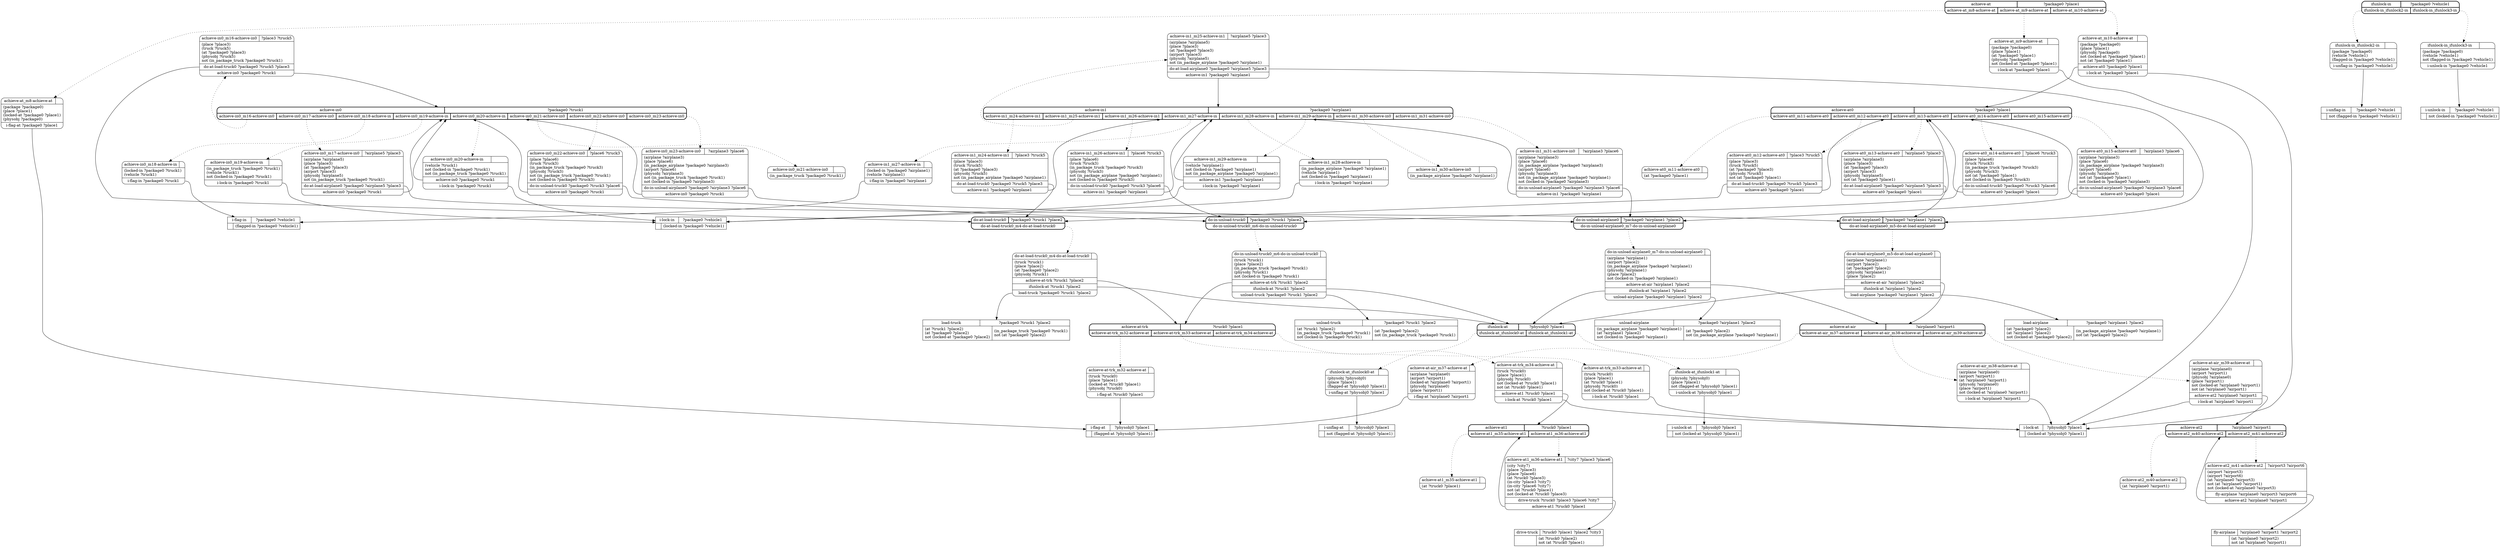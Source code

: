 // Generated by Hype
digraph "logistics" {
  nodesep=1
  ranksep=1
  // Operators
  node [shape=record]
  "load-truck" [
    label="{{load-truck|?package0 ?truck1 ?place2}|{(at ?truck1 ?place2)\l(at ?package0 ?place2)\lnot (locked-at ?package0 ?place2)\l|(in_package_truck ?package0 ?truck1)\lnot (at ?package0 ?place2)\l}}"
  ]
  "load-airplane" [
    label="{{load-airplane|?package0 ?airplane1 ?place2}|{(at ?package0 ?place2)\l(at ?airplane1 ?place2)\lnot (locked-at ?package0 ?place2)\l|(in_package_airplane ?package0 ?airplane1)\lnot (at ?package0 ?place2)\l}}"
  ]
  "unload-truck" [
    label="{{unload-truck|?package0 ?truck1 ?place2}|{(at ?truck1 ?place2)\l(in_package_truck ?package0 ?truck1)\lnot (locked-in ?package0 ?truck1)\l|(at ?package0 ?place2)\lnot (in_package_truck ?package0 ?truck1)\l}}"
  ]
  "unload-airplane" [
    label="{{unload-airplane|?package0 ?airplane1 ?place2}|{(in_package_airplane ?package0 ?airplane1)\l(at ?airplane1 ?place2)\lnot (locked-in ?package0 ?airplane1)\l|(at ?package0 ?place2)\lnot (in_package_airplane ?package0 ?airplane1)\l}}"
  ]
  "drive-truck" [
    label="{{drive-truck|?truck0 ?place1 ?place2 ?city3}|{|(at ?truck0 ?place2)\lnot (at ?truck0 ?place1)\l}}"
  ]
  "fly-airplane" [
    label="{{fly-airplane|?airplane0 ?airport1 ?airport2}|{|(at ?airplane0 ?airport2)\lnot (at ?airplane0 ?airport1)\l}}"
  ]
  "i-lock-at" [
    label="{{i-lock-at|?physobj0 ?place1}|{|(locked-at ?physobj0 ?place1)\l}}"
  ]
  "i-unlock-at" [
    label="{{i-unlock-at|?physobj0 ?place1}|{|not (locked-at ?physobj0 ?place1)\l}}"
  ]
  "i-flag-at" [
    label="{{i-flag-at|?physobj0 ?place1}|{|(flagged-at ?physobj0 ?place1)\l}}"
  ]
  "i-unflag-at" [
    label="{{i-unflag-at|?physobj0 ?place1}|{|not (flagged-at ?physobj0 ?place1)\l}}"
  ]
  "i-lock-in" [
    label="{{i-lock-in|?package0 ?vehicle1}|{|(locked-in ?package0 ?vehicle1)\l}}"
  ]
  "i-unlock-in" [
    label="{{i-unlock-in|?package0 ?vehicle1}|{|not (locked-in ?package0 ?vehicle1)\l}}"
  ]
  "i-flag-in" [
    label="{{i-flag-in|?package0 ?vehicle1}|{|(flagged-in ?package0 ?vehicle1)\l}}"
  ]
  "i-unflag-in" [
    label="{{i-unflag-in|?package0 ?vehicle1}|{|not (flagged-in ?package0 ?vehicle1)\l}}"
  ]
  // Methods
  node [shape=Mrecord]
  "ifunlock-at" [
    style=bold
    label="{{ifunlock-at|?physobj0 ?place1}|{<n0>ifunlock-at_ifunlock0-at|<n1>ifunlock-at_ifunlock1-at}}"
  ]
  "label_ifunlock-at_ifunlock0-at" [
    label="{{ifunlock-at_ifunlock0-at|}|(physobj ?physobj0)\l(place ?place1)\l(flagged-at ?physobj0 ?place1)\l|<n0>i-unflag-at ?physobj0 ?place1}"
  ]
  "ifunlock-at":n0 -> "label_ifunlock-at_ifunlock0-at" [style=dotted]
  "label_ifunlock-at_ifunlock0-at":n0 -> "i-unflag-at"
  "label_ifunlock-at_ifunlock1-at" [
    label="{{ifunlock-at_ifunlock1-at|}|(physobj ?physobj0)\l(place ?place1)\lnot (flagged-at ?physobj0 ?place1)\l|<n0>i-unlock-at ?physobj0 ?place1}"
  ]
  "ifunlock-at":n1 -> "label_ifunlock-at_ifunlock1-at" [style=dotted]
  "label_ifunlock-at_ifunlock1-at":n0 -> "i-unlock-at"
  "ifunlock-in" [
    style=bold
    label="{{ifunlock-in|?package0 ?vehicle1}|{<n0>ifunlock-in_ifunlock2-in|<n1>ifunlock-in_ifunlock3-in}}"
  ]
  "label_ifunlock-in_ifunlock2-in" [
    label="{{ifunlock-in_ifunlock2-in|}|(package ?package0)\l(vehicle ?vehicle1)\l(flagged-in ?package0 ?vehicle1)\l|<n0>i-unflag-in ?package0 ?vehicle1}"
  ]
  "ifunlock-in":n0 -> "label_ifunlock-in_ifunlock2-in" [style=dotted]
  "label_ifunlock-in_ifunlock2-in":n0 -> "i-unflag-in"
  "label_ifunlock-in_ifunlock3-in" [
    label="{{ifunlock-in_ifunlock3-in|}|(package ?package0)\l(vehicle ?vehicle1)\lnot (flagged-in ?package0 ?vehicle1)\l|<n0>i-unlock-in ?package0 ?vehicle1}"
  ]
  "ifunlock-in":n1 -> "label_ifunlock-in_ifunlock3-in" [style=dotted]
  "label_ifunlock-in_ifunlock3-in":n0 -> "i-unlock-in"
  "do-at-load-truck0" [
    style=bold
    label="{{do-at-load-truck0|?package0 ?truck1 ?place2}|{<n0>do-at-load-truck0_m4-do-at-load-truck0}}"
  ]
  "label_do-at-load-truck0_m4-do-at-load-truck0" [
    label="{{do-at-load-truck0_m4-do-at-load-truck0|}|(truck ?truck1)\l(place ?place2)\l(at ?package0 ?place2)\l(physobj ?truck1)\l|<n0>achieve-at-trk ?truck1 ?place2|<n1>ifunlock-at ?truck1 ?place2|<n2>load-truck ?package0 ?truck1 ?place2}"
  ]
  "do-at-load-truck0":n0 -> "label_do-at-load-truck0_m4-do-at-load-truck0" [style=dotted]
  "label_do-at-load-truck0_m4-do-at-load-truck0":n0 -> "achieve-at-trk"
  "label_do-at-load-truck0_m4-do-at-load-truck0":n1 -> "ifunlock-at"
  "label_do-at-load-truck0_m4-do-at-load-truck0":n2 -> "load-truck"
  "do-at-load-airplane0" [
    style=bold
    label="{{do-at-load-airplane0|?package0 ?airplane1 ?place2}|{<n0>do-at-load-airplane0_m5-do-at-load-airplane0}}"
  ]
  "label_do-at-load-airplane0_m5-do-at-load-airplane0" [
    label="{{do-at-load-airplane0_m5-do-at-load-airplane0|}|(airplane ?airplane1)\l(airport ?place2)\l(at ?package0 ?place2)\l(physobj ?airplane1)\l(place ?place2)\l|<n0>achieve-at-air ?airplane1 ?place2|<n1>ifunlock-at ?airplane1 ?place2|<n2>load-airplane ?package0 ?airplane1 ?place2}"
  ]
  "do-at-load-airplane0":n0 -> "label_do-at-load-airplane0_m5-do-at-load-airplane0" [style=dotted]
  "label_do-at-load-airplane0_m5-do-at-load-airplane0":n0 -> "achieve-at-air"
  "label_do-at-load-airplane0_m5-do-at-load-airplane0":n1 -> "ifunlock-at"
  "label_do-at-load-airplane0_m5-do-at-load-airplane0":n2 -> "load-airplane"
  "do-in-unload-truck0" [
    style=bold
    label="{{do-in-unload-truck0|?package0 ?truck1 ?place2}|{<n0>do-in-unload-truck0_m6-do-in-unload-truck0}}"
  ]
  "label_do-in-unload-truck0_m6-do-in-unload-truck0" [
    label="{{do-in-unload-truck0_m6-do-in-unload-truck0|}|(truck ?truck1)\l(place ?place2)\l(in_package_truck ?package0 ?truck1)\l(physobj ?truck1)\lnot (locked-in ?package0 ?truck1)\l|<n0>achieve-at-trk ?truck1 ?place2|<n1>ifunlock-at ?truck1 ?place2|<n2>unload-truck ?package0 ?truck1 ?place2}"
  ]
  "do-in-unload-truck0":n0 -> "label_do-in-unload-truck0_m6-do-in-unload-truck0" [style=dotted]
  "label_do-in-unload-truck0_m6-do-in-unload-truck0":n0 -> "achieve-at-trk"
  "label_do-in-unload-truck0_m6-do-in-unload-truck0":n1 -> "ifunlock-at"
  "label_do-in-unload-truck0_m6-do-in-unload-truck0":n2 -> "unload-truck"
  "do-in-unload-airplane0" [
    style=bold
    label="{{do-in-unload-airplane0|?package0 ?airplane1 ?place2}|{<n0>do-in-unload-airplane0_m7-do-in-unload-airplane0}}"
  ]
  "label_do-in-unload-airplane0_m7-do-in-unload-airplane0" [
    label="{{do-in-unload-airplane0_m7-do-in-unload-airplane0|}|(airplane ?airplane1)\l(airport ?place2)\l(in_package_airplane ?package0 ?airplane1)\l(physobj ?airplane1)\l(place ?place2)\lnot (locked-in ?package0 ?airplane1)\l|<n0>achieve-at-air ?airplane1 ?place2|<n1>ifunlock-at ?airplane1 ?place2|<n2>unload-airplane ?package0 ?airplane1 ?place2}"
  ]
  "do-in-unload-airplane0":n0 -> "label_do-in-unload-airplane0_m7-do-in-unload-airplane0" [style=dotted]
  "label_do-in-unload-airplane0_m7-do-in-unload-airplane0":n0 -> "achieve-at-air"
  "label_do-in-unload-airplane0_m7-do-in-unload-airplane0":n1 -> "ifunlock-at"
  "label_do-in-unload-airplane0_m7-do-in-unload-airplane0":n2 -> "unload-airplane"
  "achieve-at" [
    style=bold
    label="{{achieve-at|?package0 ?place1}|{<n0>achieve-at_m8-achieve-at|<n1>achieve-at_m9-achieve-at|<n2>achieve-at_m10-achieve-at}}"
  ]
  "label_achieve-at_m8-achieve-at" [
    label="{{achieve-at_m8-achieve-at|}|(package ?package0)\l(place ?place1)\l(locked-at ?package0 ?place1)\l(physobj ?package0)\l|<n0>i-flag-at ?package0 ?place1}"
  ]
  "achieve-at":n0 -> "label_achieve-at_m8-achieve-at" [style=dotted]
  "label_achieve-at_m8-achieve-at":n0 -> "i-flag-at"
  "label_achieve-at_m9-achieve-at" [
    label="{{achieve-at_m9-achieve-at|}|(package ?package0)\l(place ?place1)\l(at ?package0 ?place1)\l(physobj ?package0)\lnot (locked-at ?package0 ?place1)\l|<n0>i-lock-at ?package0 ?place1}"
  ]
  "achieve-at":n1 -> "label_achieve-at_m9-achieve-at" [style=dotted]
  "label_achieve-at_m9-achieve-at":n0 -> "i-lock-at"
  "label_achieve-at_m10-achieve-at" [
    label="{{achieve-at_m10-achieve-at|}|(package ?package0)\l(place ?place1)\l(physobj ?package0)\lnot (locked-at ?package0 ?place1)\lnot (at ?package0 ?place1)\l|<n0>achieve-at0 ?package0 ?place1|<n1>i-lock-at ?package0 ?place1}"
  ]
  "achieve-at":n2 -> "label_achieve-at_m10-achieve-at" [style=dotted]
  "label_achieve-at_m10-achieve-at":n0 -> "achieve-at0"
  "label_achieve-at_m10-achieve-at":n1 -> "i-lock-at"
  "achieve-at0" [
    style=bold
    label="{{achieve-at0|?package0 ?place1}|{<n0>achieve-at0_m11-achieve-at0|<n1>achieve-at0_m12-achieve-at0|<n2>achieve-at0_m13-achieve-at0|<n3>achieve-at0_m14-achieve-at0|<n4>achieve-at0_m15-achieve-at0}}"
  ]
  "label_achieve-at0_m11-achieve-at0" [
    label="{{achieve-at0_m11-achieve-at0|}|(at ?package0 ?place1)\l}"
  ]
  "achieve-at0":n0 -> "label_achieve-at0_m11-achieve-at0" [style=dotted]
  "label_achieve-at0_m12-achieve-at0" [
    label="{{achieve-at0_m12-achieve-at0|?place3 ?truck5}|(place ?place3)\l(truck ?truck5)\l(at ?package0 ?place3)\l(physobj ?truck5)\lnot (at ?package0 ?place1)\l|<n0>do-at-load-truck0 ?package0 ?truck5 ?place3|<n1>achieve-at0 ?package0 ?place1}"
  ]
  "achieve-at0":n1 -> "label_achieve-at0_m12-achieve-at0" [style=dotted]
  "label_achieve-at0_m12-achieve-at0":n0 -> "do-at-load-truck0"
  "label_achieve-at0_m12-achieve-at0":n1 -> "achieve-at0"
  "label_achieve-at0_m13-achieve-at0" [
    label="{{achieve-at0_m13-achieve-at0|?airplane5 ?place3}|(airplane ?airplane5)\l(place ?place3)\l(at ?package0 ?place3)\l(airport ?place3)\l(physobj ?airplane5)\lnot (at ?package0 ?place1)\l|<n0>do-at-load-airplane0 ?package0 ?airplane5 ?place3|<n1>achieve-at0 ?package0 ?place1}"
  ]
  "achieve-at0":n2 -> "label_achieve-at0_m13-achieve-at0" [style=dotted]
  "label_achieve-at0_m13-achieve-at0":n0 -> "do-at-load-airplane0"
  "label_achieve-at0_m13-achieve-at0":n1 -> "achieve-at0"
  "label_achieve-at0_m14-achieve-at0" [
    label="{{achieve-at0_m14-achieve-at0|?place6 ?truck3}|(place ?place6)\l(truck ?truck3)\l(in_package_truck ?package0 ?truck3)\l(physobj ?truck3)\lnot (at ?package0 ?place1)\lnot (locked-in ?package0 ?truck3)\l|<n0>do-in-unload-truck0 ?package0 ?truck3 ?place6|<n1>achieve-at0 ?package0 ?place1}"
  ]
  "achieve-at0":n3 -> "label_achieve-at0_m14-achieve-at0" [style=dotted]
  "label_achieve-at0_m14-achieve-at0":n0 -> "do-in-unload-truck0"
  "label_achieve-at0_m14-achieve-at0":n1 -> "achieve-at0"
  "label_achieve-at0_m15-achieve-at0" [
    label="{{achieve-at0_m15-achieve-at0|?airplane3 ?place6}|(airplane ?airplane3)\l(place ?place6)\l(in_package_airplane ?package0 ?airplane3)\l(airport ?place6)\l(physobj ?airplane3)\lnot (at ?package0 ?place1)\lnot (locked-in ?package0 ?airplane3)\l|<n0>do-in-unload-airplane0 ?package0 ?airplane3 ?place6|<n1>achieve-at0 ?package0 ?place1}"
  ]
  "achieve-at0":n4 -> "label_achieve-at0_m15-achieve-at0" [style=dotted]
  "label_achieve-at0_m15-achieve-at0":n0 -> "do-in-unload-airplane0"
  "label_achieve-at0_m15-achieve-at0":n1 -> "achieve-at0"
  "achieve-in0" [
    style=bold
    label="{{achieve-in0|?package0 ?truck1}|{<n0>achieve-in0_m16-achieve-in0|<n1>achieve-in0_m17-achieve-in0|<n2>achieve-in0_m18-achieve-in|<n3>achieve-in0_m19-achieve-in|<n4>achieve-in0_m20-achieve-in|<n5>achieve-in0_m21-achieve-in0|<n6>achieve-in0_m22-achieve-in0|<n7>achieve-in0_m23-achieve-in0}}"
  ]
  "label_achieve-in0_m16-achieve-in0" [
    label="{{achieve-in0_m16-achieve-in0|?place3 ?truck5}|(place ?place3)\l(truck ?truck5)\l(at ?package0 ?place3)\l(physobj ?truck5)\lnot (in_package_truck ?package0 ?truck1)\l|<n0>do-at-load-truck0 ?package0 ?truck5 ?place3|<n1>achieve-in0 ?package0 ?truck1}"
  ]
  "achieve-in0":n0 -> "label_achieve-in0_m16-achieve-in0" [style=dotted]
  "label_achieve-in0_m16-achieve-in0":n0 -> "do-at-load-truck0"
  "label_achieve-in0_m16-achieve-in0":n1 -> "achieve-in0"
  "label_achieve-in0_m17-achieve-in0" [
    label="{{achieve-in0_m17-achieve-in0|?airplane5 ?place3}|(airplane ?airplane5)\l(place ?place3)\l(at ?package0 ?place3)\l(airport ?place3)\l(physobj ?airplane5)\lnot (in_package_truck ?package0 ?truck1)\l|<n0>do-at-load-airplane0 ?package0 ?airplane5 ?place3|<n1>achieve-in0 ?package0 ?truck1}"
  ]
  "achieve-in0":n1 -> "label_achieve-in0_m17-achieve-in0" [style=dotted]
  "label_achieve-in0_m17-achieve-in0":n0 -> "do-at-load-airplane0"
  "label_achieve-in0_m17-achieve-in0":n1 -> "achieve-in0"
  "label_achieve-in0_m18-achieve-in" [
    label="{{achieve-in0_m18-achieve-in|}|(locked-in ?package0 ?truck1)\l(vehicle ?truck1)\l|<n0>i-flag-in ?package0 ?truck1}"
  ]
  "achieve-in0":n2 -> "label_achieve-in0_m18-achieve-in" [style=dotted]
  "label_achieve-in0_m18-achieve-in":n0 -> "i-flag-in"
  "label_achieve-in0_m19-achieve-in" [
    label="{{achieve-in0_m19-achieve-in|}|(in_package_truck ?package0 ?truck1)\l(vehicle ?truck1)\lnot (locked-in ?package0 ?truck1)\l|<n0>i-lock-in ?package0 ?truck1}"
  ]
  "achieve-in0":n3 -> "label_achieve-in0_m19-achieve-in" [style=dotted]
  "label_achieve-in0_m19-achieve-in":n0 -> "i-lock-in"
  "label_achieve-in0_m20-achieve-in" [
    label="{{achieve-in0_m20-achieve-in|}|(vehicle ?truck1)\lnot (locked-in ?package0 ?truck1)\lnot (in_package_truck ?package0 ?truck1)\l|<n0>achieve-in0 ?package0 ?truck1|<n1>i-lock-in ?package0 ?truck1}"
  ]
  "achieve-in0":n4 -> "label_achieve-in0_m20-achieve-in" [style=dotted]
  "label_achieve-in0_m20-achieve-in":n0 -> "achieve-in0"
  "label_achieve-in0_m20-achieve-in":n1 -> "i-lock-in"
  "label_achieve-in0_m21-achieve-in0" [
    label="{{achieve-in0_m21-achieve-in0|}|(in_package_truck ?package0 ?truck1)\l}"
  ]
  "achieve-in0":n5 -> "label_achieve-in0_m21-achieve-in0" [style=dotted]
  "label_achieve-in0_m22-achieve-in0" [
    label="{{achieve-in0_m22-achieve-in0|?place6 ?truck3}|(place ?place6)\l(truck ?truck3)\l(in_package_truck ?package0 ?truck3)\l(physobj ?truck3)\lnot (in_package_truck ?package0 ?truck1)\lnot (locked-in ?package0 ?truck3)\l|<n0>do-in-unload-truck0 ?package0 ?truck3 ?place6|<n1>achieve-in0 ?package0 ?truck1}"
  ]
  "achieve-in0":n6 -> "label_achieve-in0_m22-achieve-in0" [style=dotted]
  "label_achieve-in0_m22-achieve-in0":n0 -> "do-in-unload-truck0"
  "label_achieve-in0_m22-achieve-in0":n1 -> "achieve-in0"
  "label_achieve-in0_m23-achieve-in0" [
    label="{{achieve-in0_m23-achieve-in0|?airplane3 ?place6}|(airplane ?airplane3)\l(place ?place6)\l(in_package_airplane ?package0 ?airplane3)\l(airport ?place6)\l(physobj ?airplane3)\lnot (in_package_truck ?package0 ?truck1)\lnot (locked-in ?package0 ?airplane3)\l|<n0>do-in-unload-airplane0 ?package0 ?airplane3 ?place6|<n1>achieve-in0 ?package0 ?truck1}"
  ]
  "achieve-in0":n7 -> "label_achieve-in0_m23-achieve-in0" [style=dotted]
  "label_achieve-in0_m23-achieve-in0":n0 -> "do-in-unload-airplane0"
  "label_achieve-in0_m23-achieve-in0":n1 -> "achieve-in0"
  "achieve-in1" [
    style=bold
    label="{{achieve-in1|?package0 ?airplane1}|{<n0>achieve-in1_m24-achieve-in1|<n1>achieve-in1_m25-achieve-in1|<n2>achieve-in1_m26-achieve-in1|<n3>achieve-in1_m27-achieve-in|<n4>achieve-in1_m28-achieve-in|<n5>achieve-in1_m29-achieve-in|<n6>achieve-in1_m30-achieve-in0|<n7>achieve-in1_m31-achieve-in0}}"
  ]
  "label_achieve-in1_m24-achieve-in1" [
    label="{{achieve-in1_m24-achieve-in1|?place3 ?truck5}|(place ?place3)\l(truck ?truck5)\l(at ?package0 ?place3)\l(physobj ?truck5)\lnot (in_package_airplane ?package0 ?airplane1)\l|<n0>do-at-load-truck0 ?package0 ?truck5 ?place3|<n1>achieve-in1 ?package0 ?airplane1}"
  ]
  "achieve-in1":n0 -> "label_achieve-in1_m24-achieve-in1" [style=dotted]
  "label_achieve-in1_m24-achieve-in1":n0 -> "do-at-load-truck0"
  "label_achieve-in1_m24-achieve-in1":n1 -> "achieve-in1"
  "label_achieve-in1_m25-achieve-in1" [
    label="{{achieve-in1_m25-achieve-in1|?airplane5 ?place3}|(airplane ?airplane5)\l(place ?place3)\l(at ?package0 ?place3)\l(airport ?place3)\l(physobj ?airplane5)\lnot (in_package_airplane ?package0 ?airplane1)\l|<n0>do-at-load-airplane0 ?package0 ?airplane5 ?place3|<n1>achieve-in1 ?package0 ?airplane1}"
  ]
  "achieve-in1":n1 -> "label_achieve-in1_m25-achieve-in1" [style=dotted]
  "label_achieve-in1_m25-achieve-in1":n0 -> "do-at-load-airplane0"
  "label_achieve-in1_m25-achieve-in1":n1 -> "achieve-in1"
  "label_achieve-in1_m26-achieve-in1" [
    label="{{achieve-in1_m26-achieve-in1|?place6 ?truck3}|(place ?place6)\l(truck ?truck3)\l(in_package_truck ?package0 ?truck3)\l(physobj ?truck3)\lnot (in_package_airplane ?package0 ?airplane1)\lnot (locked-in ?package0 ?truck3)\l|<n0>do-in-unload-truck0 ?package0 ?truck3 ?place6|<n1>achieve-in1 ?package0 ?airplane1}"
  ]
  "achieve-in1":n2 -> "label_achieve-in1_m26-achieve-in1" [style=dotted]
  "label_achieve-in1_m26-achieve-in1":n0 -> "do-in-unload-truck0"
  "label_achieve-in1_m26-achieve-in1":n1 -> "achieve-in1"
  "label_achieve-in1_m27-achieve-in" [
    label="{{achieve-in1_m27-achieve-in|}|(locked-in ?package0 ?airplane1)\l(vehicle ?airplane1)\l|<n0>i-flag-in ?package0 ?airplane1}"
  ]
  "achieve-in1":n3 -> "label_achieve-in1_m27-achieve-in" [style=dotted]
  "label_achieve-in1_m27-achieve-in":n0 -> "i-flag-in"
  "label_achieve-in1_m28-achieve-in" [
    label="{{achieve-in1_m28-achieve-in|}|(in_package_airplane ?package0 ?airplane1)\l(vehicle ?airplane1)\lnot (locked-in ?package0 ?airplane1)\l|<n0>i-lock-in ?package0 ?airplane1}"
  ]
  "achieve-in1":n4 -> "label_achieve-in1_m28-achieve-in" [style=dotted]
  "label_achieve-in1_m28-achieve-in":n0 -> "i-lock-in"
  "label_achieve-in1_m29-achieve-in" [
    label="{{achieve-in1_m29-achieve-in|}|(vehicle ?airplane1)\lnot (locked-in ?package0 ?airplane1)\lnot (in_package_airplane ?package0 ?airplane1)\l|<n0>achieve-in1 ?package0 ?airplane1|<n1>i-lock-in ?package0 ?airplane1}"
  ]
  "achieve-in1":n5 -> "label_achieve-in1_m29-achieve-in" [style=dotted]
  "label_achieve-in1_m29-achieve-in":n0 -> "achieve-in1"
  "label_achieve-in1_m29-achieve-in":n1 -> "i-lock-in"
  "label_achieve-in1_m30-achieve-in0" [
    label="{{achieve-in1_m30-achieve-in0|}|(in_package_airplane ?package0 ?airplane1)\l}"
  ]
  "achieve-in1":n6 -> "label_achieve-in1_m30-achieve-in0" [style=dotted]
  "label_achieve-in1_m31-achieve-in0" [
    label="{{achieve-in1_m31-achieve-in0|?airplane3 ?place6}|(airplane ?airplane3)\l(place ?place6)\l(in_package_airplane ?package0 ?airplane3)\l(airport ?place6)\l(physobj ?airplane3)\lnot (in_package_airplane ?package0 ?airplane1)\lnot (locked-in ?package0 ?airplane3)\l|<n0>do-in-unload-airplane0 ?package0 ?airplane3 ?place6|<n1>achieve-in1 ?package0 ?airplane1}"
  ]
  "achieve-in1":n7 -> "label_achieve-in1_m31-achieve-in0" [style=dotted]
  "label_achieve-in1_m31-achieve-in0":n0 -> "do-in-unload-airplane0"
  "label_achieve-in1_m31-achieve-in0":n1 -> "achieve-in1"
  "achieve-at-trk" [
    style=bold
    label="{{achieve-at-trk|?truck0 ?place1}|{<n0>achieve-at-trk_m32-achieve-at|<n1>achieve-at-trk_m33-achieve-at|<n2>achieve-at-trk_m34-achieve-at}}"
  ]
  "label_achieve-at-trk_m32-achieve-at" [
    label="{{achieve-at-trk_m32-achieve-at|}|(truck ?truck0)\l(place ?place1)\l(locked-at ?truck0 ?place1)\l(physobj ?truck0)\l|<n0>i-flag-at ?truck0 ?place1}"
  ]
  "achieve-at-trk":n0 -> "label_achieve-at-trk_m32-achieve-at" [style=dotted]
  "label_achieve-at-trk_m32-achieve-at":n0 -> "i-flag-at"
  "label_achieve-at-trk_m33-achieve-at" [
    label="{{achieve-at-trk_m33-achieve-at|}|(truck ?truck0)\l(place ?place1)\l(at ?truck0 ?place1)\l(physobj ?truck0)\lnot (locked-at ?truck0 ?place1)\l|<n0>i-lock-at ?truck0 ?place1}"
  ]
  "achieve-at-trk":n1 -> "label_achieve-at-trk_m33-achieve-at" [style=dotted]
  "label_achieve-at-trk_m33-achieve-at":n0 -> "i-lock-at"
  "label_achieve-at-trk_m34-achieve-at" [
    label="{{achieve-at-trk_m34-achieve-at|}|(truck ?truck0)\l(place ?place1)\l(physobj ?truck0)\lnot (locked-at ?truck0 ?place1)\lnot (at ?truck0 ?place1)\l|<n0>achieve-at1 ?truck0 ?place1|<n1>i-lock-at ?truck0 ?place1}"
  ]
  "achieve-at-trk":n2 -> "label_achieve-at-trk_m34-achieve-at" [style=dotted]
  "label_achieve-at-trk_m34-achieve-at":n0 -> "achieve-at1"
  "label_achieve-at-trk_m34-achieve-at":n1 -> "i-lock-at"
  "achieve-at1" [
    style=bold
    label="{{achieve-at1|?truck0 ?place1}|{<n0>achieve-at1_m35-achieve-at1|<n1>achieve-at1_m36-achieve-at1}}"
  ]
  "label_achieve-at1_m35-achieve-at1" [
    label="{{achieve-at1_m35-achieve-at1|}|(at ?truck0 ?place1)\l}"
  ]
  "achieve-at1":n0 -> "label_achieve-at1_m35-achieve-at1" [style=dotted]
  "label_achieve-at1_m36-achieve-at1" [
    label="{{achieve-at1_m36-achieve-at1|?city7 ?place3 ?place6}|(city ?city7)\l(place ?place3)\l(place ?place6)\l(at ?truck0 ?place3)\l(in-city ?place3 ?city7)\l(in-city ?place6 ?city7)\lnot (at ?truck0 ?place1)\lnot (locked-at ?truck0 ?place3)\l|<n0>drive-truck ?truck0 ?place3 ?place6 ?city7|<n1>achieve-at1 ?truck0 ?place1}"
  ]
  "achieve-at1":n1 -> "label_achieve-at1_m36-achieve-at1" [style=dotted]
  "label_achieve-at1_m36-achieve-at1":n0 -> "drive-truck"
  "label_achieve-at1_m36-achieve-at1":n1 -> "achieve-at1"
  "achieve-at-air" [
    style=bold
    label="{{achieve-at-air|?airplane0 ?airport1}|{<n0>achieve-at-air_m37-achieve-at|<n1>achieve-at-air_m38-achieve-at|<n2>achieve-at-air_m39-achieve-at}}"
  ]
  "label_achieve-at-air_m37-achieve-at" [
    label="{{achieve-at-air_m37-achieve-at|}|(airplane ?airplane0)\l(airport ?airport1)\l(locked-at ?airplane0 ?airport1)\l(physobj ?airplane0)\l(place ?airport1)\l|<n0>i-flag-at ?airplane0 ?airport1}"
  ]
  "achieve-at-air":n0 -> "label_achieve-at-air_m37-achieve-at" [style=dotted]
  "label_achieve-at-air_m37-achieve-at":n0 -> "i-flag-at"
  "label_achieve-at-air_m38-achieve-at" [
    label="{{achieve-at-air_m38-achieve-at|}|(airplane ?airplane0)\l(airport ?airport1)\l(at ?airplane0 ?airport1)\l(physobj ?airplane0)\l(place ?airport1)\lnot (locked-at ?airplane0 ?airport1)\l|<n0>i-lock-at ?airplane0 ?airport1}"
  ]
  "achieve-at-air":n1 -> "label_achieve-at-air_m38-achieve-at" [style=dotted]
  "label_achieve-at-air_m38-achieve-at":n0 -> "i-lock-at"
  "label_achieve-at-air_m39-achieve-at" [
    label="{{achieve-at-air_m39-achieve-at|}|(airplane ?airplane0)\l(airport ?airport1)\l(physobj ?airplane0)\l(place ?airport1)\lnot (locked-at ?airplane0 ?airport1)\lnot (at ?airplane0 ?airport1)\l|<n0>achieve-at2 ?airplane0 ?airport1|<n1>i-lock-at ?airplane0 ?airport1}"
  ]
  "achieve-at-air":n2 -> "label_achieve-at-air_m39-achieve-at" [style=dotted]
  "label_achieve-at-air_m39-achieve-at":n0 -> "achieve-at2"
  "label_achieve-at-air_m39-achieve-at":n1 -> "i-lock-at"
  "achieve-at2" [
    style=bold
    label="{{achieve-at2|?airplane0 ?airport1}|{<n0>achieve-at2_m40-achieve-at2|<n1>achieve-at2_m41-achieve-at2}}"
  ]
  "label_achieve-at2_m40-achieve-at2" [
    label="{{achieve-at2_m40-achieve-at2|}|(at ?airplane0 ?airport1)\l}"
  ]
  "achieve-at2":n0 -> "label_achieve-at2_m40-achieve-at2" [style=dotted]
  "label_achieve-at2_m41-achieve-at2" [
    label="{{achieve-at2_m41-achieve-at2|?airport3 ?airport6}|(airport ?airport3)\l(airport ?airport6)\l(at ?airplane0 ?airport3)\lnot (at ?airplane0 ?airport1)\lnot (locked-at ?airplane0 ?airport3)\l|<n0>fly-airplane ?airplane0 ?airport3 ?airport6|<n1>achieve-at2 ?airplane0 ?airport1}"
  ]
  "achieve-at2":n1 -> "label_achieve-at2_m41-achieve-at2" [style=dotted]
  "label_achieve-at2_m41-achieve-at2":n0 -> "fly-airplane"
  "label_achieve-at2_m41-achieve-at2":n1 -> "achieve-at2"
}